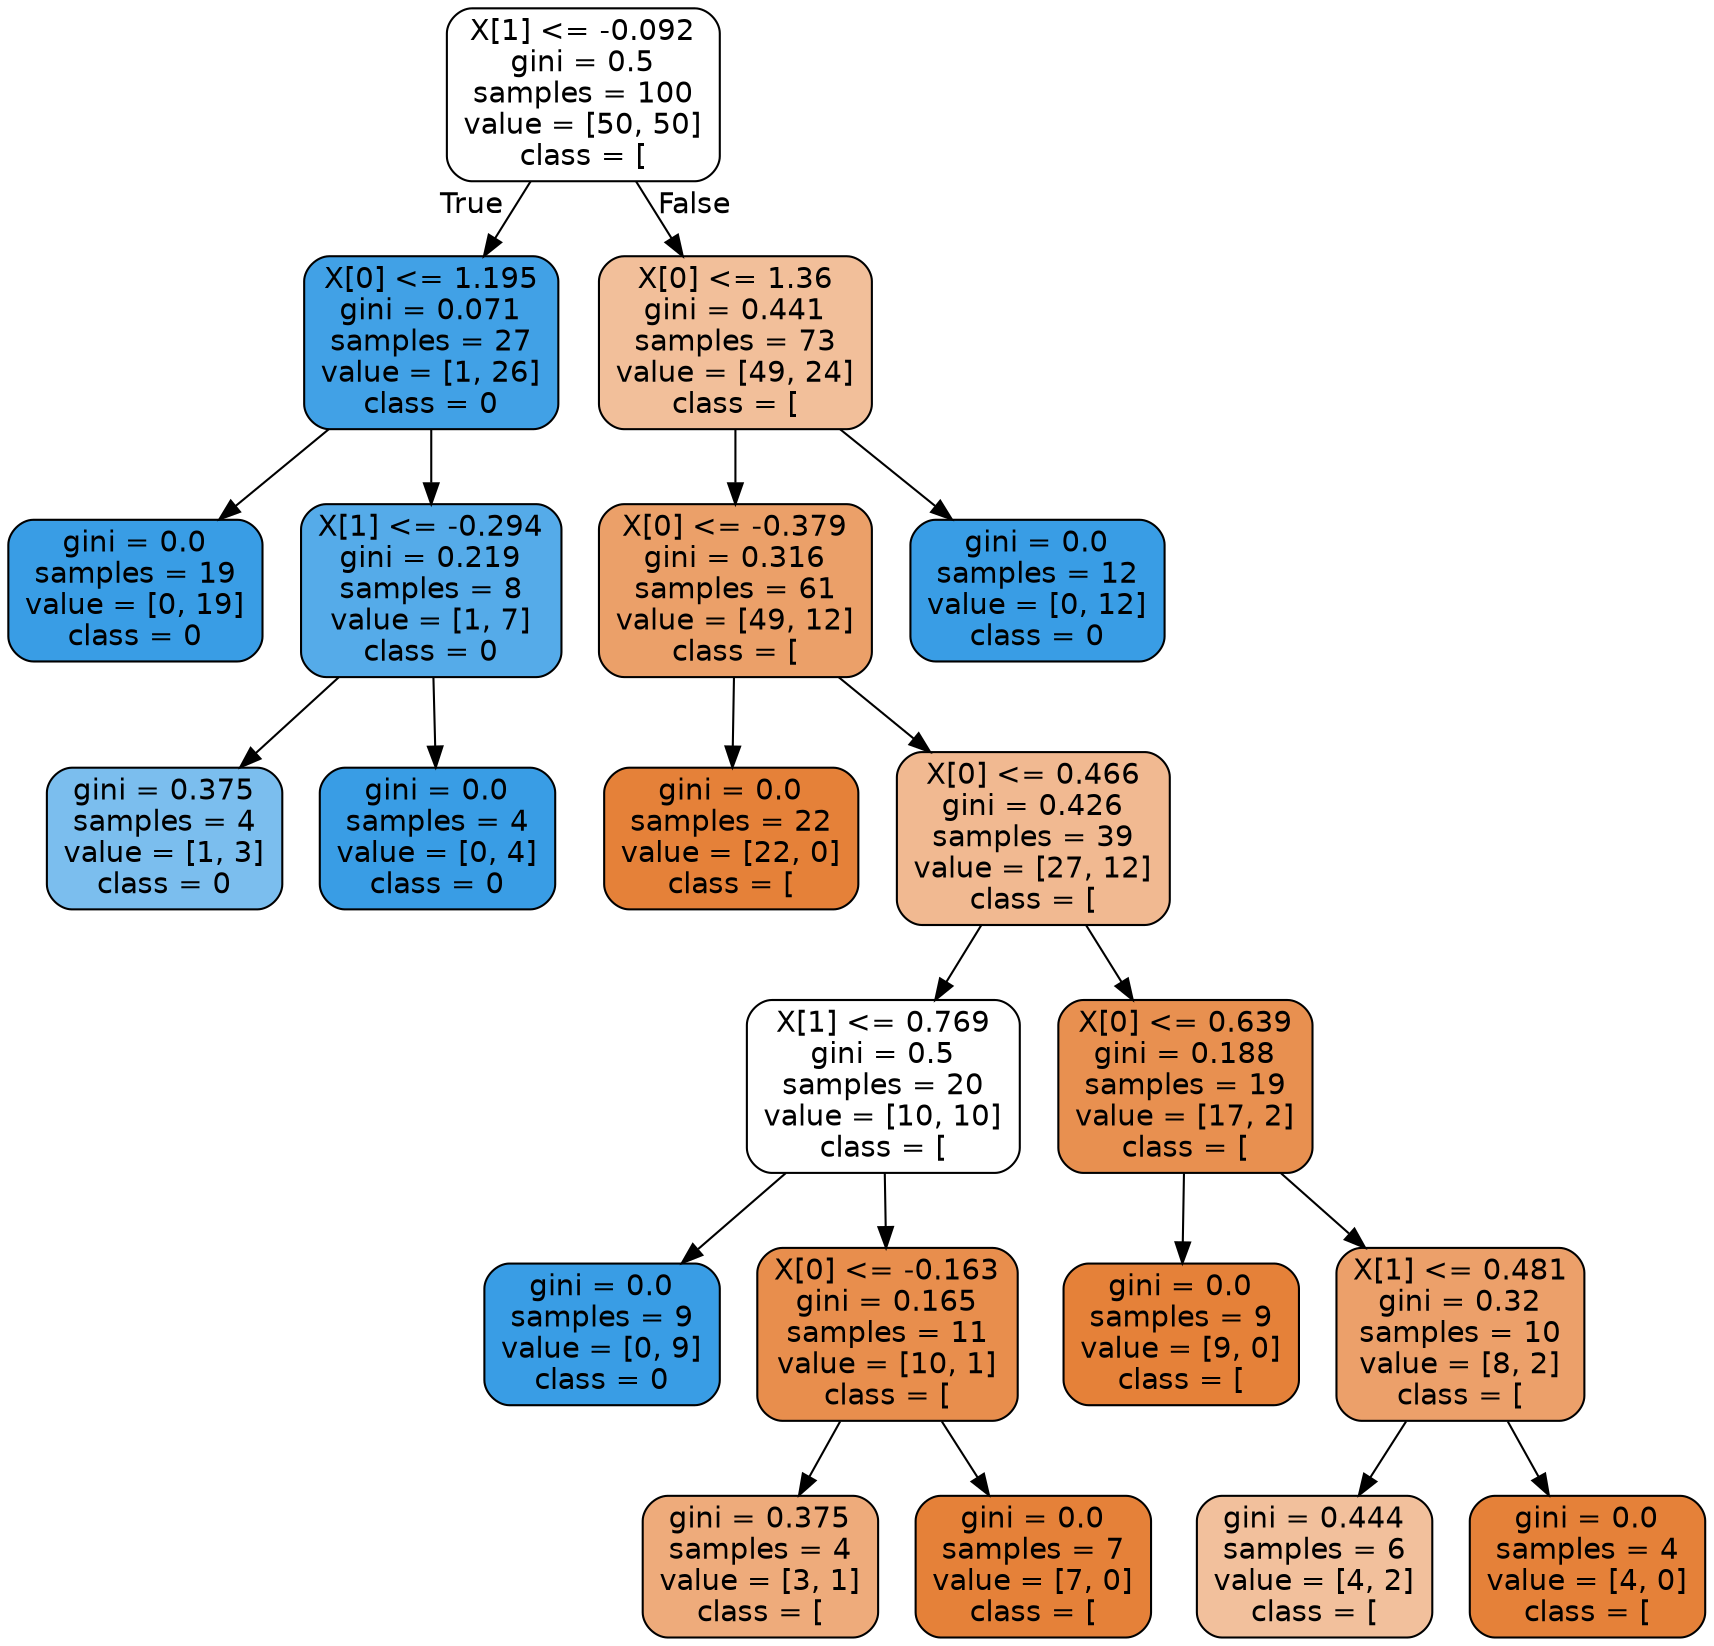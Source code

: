 digraph Tree {
node [shape=box, style="filled, rounded", color="black", fontname=helvetica] ;
edge [fontname=helvetica] ;
0 [label="X[1] <= -0.092\ngini = 0.5\nsamples = 100\nvalue = [50, 50]\nclass = [", fillcolor="#ffffff"] ;
1 [label="X[0] <= 1.195\ngini = 0.071\nsamples = 27\nvalue = [1, 26]\nclass = 0", fillcolor="#41a1e6"] ;
0 -> 1 [labeldistance=2.5, labelangle=45, headlabel="True"] ;
2 [label="gini = 0.0\nsamples = 19\nvalue = [0, 19]\nclass = 0", fillcolor="#399de5"] ;
1 -> 2 ;
3 [label="X[1] <= -0.294\ngini = 0.219\nsamples = 8\nvalue = [1, 7]\nclass = 0", fillcolor="#55abe9"] ;
1 -> 3 ;
4 [label="gini = 0.375\nsamples = 4\nvalue = [1, 3]\nclass = 0", fillcolor="#7bbeee"] ;
3 -> 4 ;
5 [label="gini = 0.0\nsamples = 4\nvalue = [0, 4]\nclass = 0", fillcolor="#399de5"] ;
3 -> 5 ;
6 [label="X[0] <= 1.36\ngini = 0.441\nsamples = 73\nvalue = [49, 24]\nclass = [", fillcolor="#f2bf9a"] ;
0 -> 6 [labeldistance=2.5, labelangle=-45, headlabel="False"] ;
7 [label="X[0] <= -0.379\ngini = 0.316\nsamples = 61\nvalue = [49, 12]\nclass = [", fillcolor="#eba069"] ;
6 -> 7 ;
8 [label="gini = 0.0\nsamples = 22\nvalue = [22, 0]\nclass = [", fillcolor="#e58139"] ;
7 -> 8 ;
9 [label="X[0] <= 0.466\ngini = 0.426\nsamples = 39\nvalue = [27, 12]\nclass = [", fillcolor="#f1b991"] ;
7 -> 9 ;
10 [label="X[1] <= 0.769\ngini = 0.5\nsamples = 20\nvalue = [10, 10]\nclass = [", fillcolor="#ffffff"] ;
9 -> 10 ;
11 [label="gini = 0.0\nsamples = 9\nvalue = [0, 9]\nclass = 0", fillcolor="#399de5"] ;
10 -> 11 ;
12 [label="X[0] <= -0.163\ngini = 0.165\nsamples = 11\nvalue = [10, 1]\nclass = [", fillcolor="#e88e4d"] ;
10 -> 12 ;
13 [label="gini = 0.375\nsamples = 4\nvalue = [3, 1]\nclass = [", fillcolor="#eeab7b"] ;
12 -> 13 ;
14 [label="gini = 0.0\nsamples = 7\nvalue = [7, 0]\nclass = [", fillcolor="#e58139"] ;
12 -> 14 ;
15 [label="X[0] <= 0.639\ngini = 0.188\nsamples = 19\nvalue = [17, 2]\nclass = [", fillcolor="#e89050"] ;
9 -> 15 ;
16 [label="gini = 0.0\nsamples = 9\nvalue = [9, 0]\nclass = [", fillcolor="#e58139"] ;
15 -> 16 ;
17 [label="X[1] <= 0.481\ngini = 0.32\nsamples = 10\nvalue = [8, 2]\nclass = [", fillcolor="#eca06a"] ;
15 -> 17 ;
18 [label="gini = 0.444\nsamples = 6\nvalue = [4, 2]\nclass = [", fillcolor="#f2c09c"] ;
17 -> 18 ;
19 [label="gini = 0.0\nsamples = 4\nvalue = [4, 0]\nclass = [", fillcolor="#e58139"] ;
17 -> 19 ;
20 [label="gini = 0.0\nsamples = 12\nvalue = [0, 12]\nclass = 0", fillcolor="#399de5"] ;
6 -> 20 ;
}
